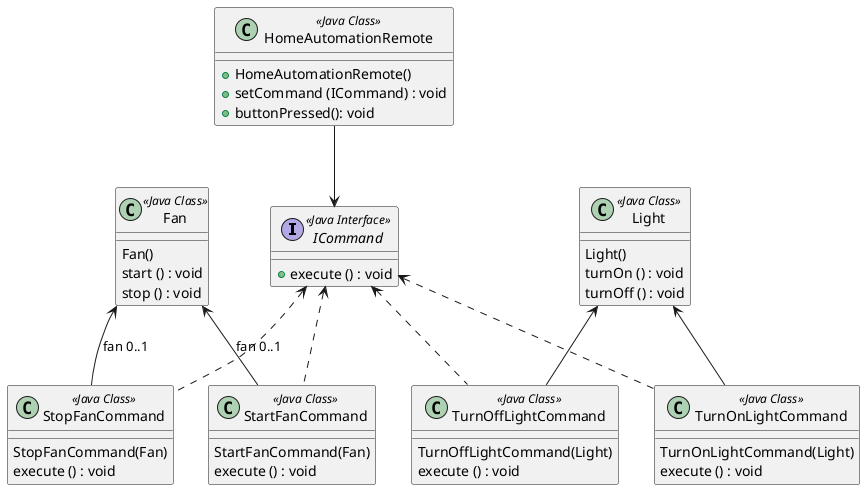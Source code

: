 @startuml
'https://plantuml.com/class-diagram

interface ICommand <<Java Interface>> {
    + execute () : void
}

class Light <<Java Class>> {
    Light()
    turnOn () : void
    turnOff () : void
}

class Fan <<Java Class>> {
    Fan()
    start () : void
    stop () : void
}

class StartFanCommand <<Java Class>> {
    StartFanCommand(Fan)
    execute () : void
}

class StopFanCommand <<Java Class>> {
    StopFanCommand(Fan)
    execute () : void
}

class TurnOnLightCommand <<Java Class>> {
    TurnOnLightCommand(Light)
    execute () : void
}

class TurnOffLightCommand <<Java Class>> {
    TurnOffLightCommand(Light)
    execute () : void
}

class HomeAutomationRemote <<Java Class>> {
    + HomeAutomationRemote()
    + setCommand (ICommand) : void
    + buttonPressed(): void
}

Fan <-- StartFanCommand : fan 0..1
Fan <-- StopFanCommand : fan 0..1

Light <-- TurnOnLightCommand
Light <-- TurnOffLightCommand


ICommand <.. StopFanCommand
ICommand <.. StartFanCommand
ICommand <.. TurnOffLightCommand
ICommand <.. TurnOnLightCommand

HomeAutomationRemote --> ICommand


@enduml